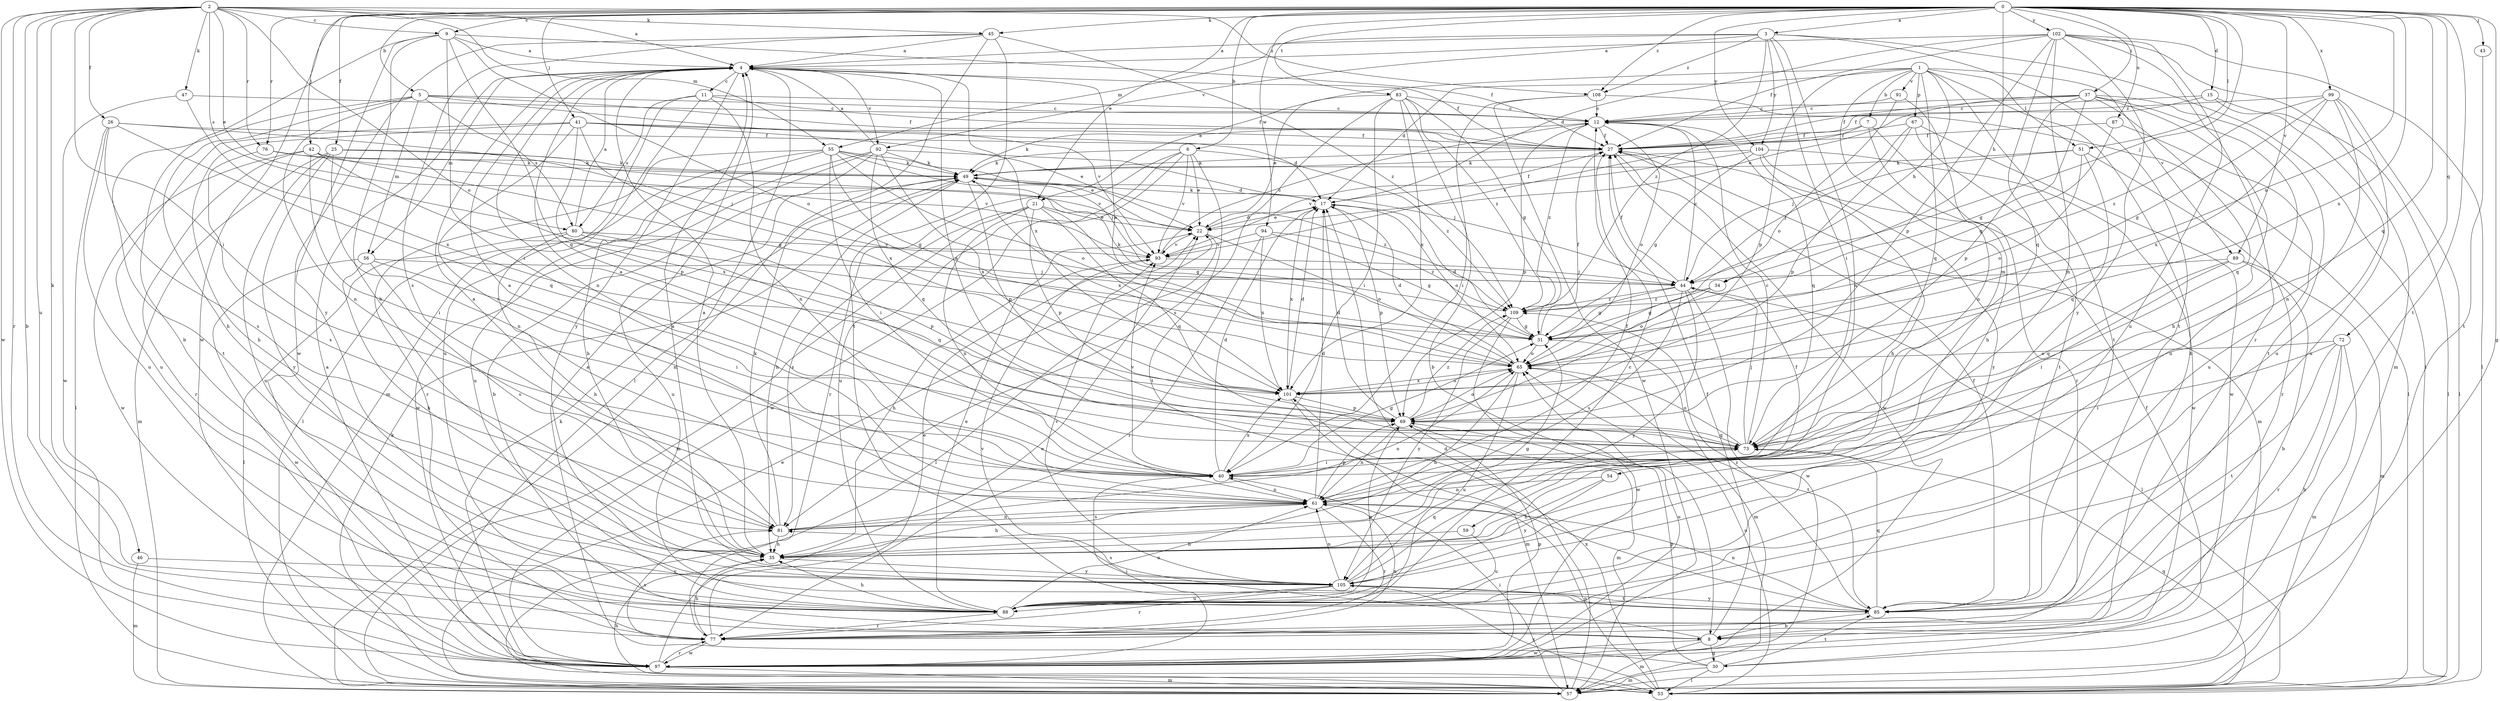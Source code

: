 strict digraph  {
0;
1;
2;
3;
4;
5;
6;
7;
8;
9;
11;
12;
15;
17;
21;
22;
25;
26;
27;
30;
31;
34;
35;
37;
40;
41;
42;
43;
44;
45;
46;
47;
49;
51;
53;
54;
55;
56;
57;
59;
61;
65;
67;
69;
72;
73;
76;
77;
80;
81;
83;
85;
87;
88;
89;
91;
92;
93;
94;
97;
99;
101;
102;
104;
105;
108;
109;
0 -> 3  [label=a];
0 -> 5  [label=b];
0 -> 6  [label=b];
0 -> 9  [label=c];
0 -> 15  [label=d];
0 -> 21  [label=e];
0 -> 25  [label=f];
0 -> 30  [label=g];
0 -> 34  [label=h];
0 -> 37  [label=i];
0 -> 41  [label=j];
0 -> 42  [label=j];
0 -> 43  [label=j];
0 -> 44  [label=j];
0 -> 45  [label=k];
0 -> 51  [label=l];
0 -> 65  [label=o];
0 -> 72  [label=q];
0 -> 73  [label=q];
0 -> 76  [label=r];
0 -> 83  [label=t];
0 -> 85  [label=t];
0 -> 87  [label=u];
0 -> 89  [label=v];
0 -> 94  [label=w];
0 -> 97  [label=w];
0 -> 99  [label=x];
0 -> 101  [label=x];
0 -> 102  [label=y];
0 -> 104  [label=y];
0 -> 108  [label=z];
1 -> 7  [label=b];
1 -> 8  [label=b];
1 -> 17  [label=d];
1 -> 21  [label=e];
1 -> 34  [label=h];
1 -> 51  [label=l];
1 -> 54  [label=m];
1 -> 67  [label=p];
1 -> 69  [label=p];
1 -> 73  [label=q];
1 -> 85  [label=t];
1 -> 89  [label=v];
1 -> 91  [label=v];
2 -> 4  [label=a];
2 -> 8  [label=b];
2 -> 9  [label=c];
2 -> 22  [label=e];
2 -> 26  [label=f];
2 -> 40  [label=i];
2 -> 45  [label=k];
2 -> 46  [label=k];
2 -> 47  [label=k];
2 -> 55  [label=m];
2 -> 65  [label=o];
2 -> 76  [label=r];
2 -> 77  [label=r];
2 -> 80  [label=s];
2 -> 88  [label=u];
2 -> 97  [label=w];
2 -> 108  [label=z];
3 -> 4  [label=a];
3 -> 40  [label=i];
3 -> 53  [label=l];
3 -> 55  [label=m];
3 -> 59  [label=n];
3 -> 85  [label=t];
3 -> 92  [label=v];
3 -> 104  [label=y];
3 -> 108  [label=z];
3 -> 109  [label=z];
4 -> 11  [label=c];
4 -> 27  [label=f];
4 -> 53  [label=l];
4 -> 56  [label=m];
4 -> 61  [label=n];
4 -> 92  [label=v];
4 -> 101  [label=x];
4 -> 105  [label=y];
5 -> 12  [label=c];
5 -> 27  [label=f];
5 -> 35  [label=h];
5 -> 56  [label=m];
5 -> 61  [label=n];
5 -> 80  [label=s];
5 -> 85  [label=t];
5 -> 93  [label=v];
6 -> 22  [label=e];
6 -> 49  [label=k];
6 -> 77  [label=r];
6 -> 85  [label=t];
6 -> 88  [label=u];
6 -> 93  [label=v];
6 -> 97  [label=w];
6 -> 109  [label=z];
7 -> 27  [label=f];
7 -> 35  [label=h];
7 -> 77  [label=r];
7 -> 93  [label=v];
8 -> 27  [label=f];
8 -> 30  [label=g];
8 -> 57  [label=m];
8 -> 93  [label=v];
8 -> 97  [label=w];
9 -> 4  [label=a];
9 -> 8  [label=b];
9 -> 27  [label=f];
9 -> 35  [label=h];
9 -> 40  [label=i];
9 -> 65  [label=o];
9 -> 73  [label=q];
9 -> 105  [label=y];
11 -> 12  [label=c];
11 -> 27  [label=f];
11 -> 57  [label=m];
11 -> 61  [label=n];
11 -> 80  [label=s];
11 -> 88  [label=u];
12 -> 27  [label=f];
12 -> 49  [label=k];
12 -> 65  [label=o];
12 -> 69  [label=p];
12 -> 73  [label=q];
12 -> 109  [label=z];
15 -> 12  [label=c];
15 -> 27  [label=f];
15 -> 53  [label=l];
15 -> 88  [label=u];
17 -> 22  [label=e];
17 -> 27  [label=f];
17 -> 49  [label=k];
17 -> 65  [label=o];
17 -> 69  [label=p];
17 -> 101  [label=x];
21 -> 22  [label=e];
21 -> 31  [label=g];
21 -> 57  [label=m];
21 -> 61  [label=n];
21 -> 69  [label=p];
21 -> 73  [label=q];
21 -> 81  [label=s];
22 -> 17  [label=d];
22 -> 53  [label=l];
22 -> 65  [label=o];
22 -> 93  [label=v];
25 -> 49  [label=k];
25 -> 57  [label=m];
25 -> 61  [label=n];
25 -> 88  [label=u];
25 -> 93  [label=v];
25 -> 105  [label=y];
26 -> 27  [label=f];
26 -> 44  [label=j];
26 -> 53  [label=l];
26 -> 73  [label=q];
26 -> 81  [label=s];
26 -> 88  [label=u];
27 -> 49  [label=k];
27 -> 57  [label=m];
27 -> 97  [label=w];
30 -> 4  [label=a];
30 -> 27  [label=f];
30 -> 53  [label=l];
30 -> 57  [label=m];
30 -> 69  [label=p];
30 -> 85  [label=t];
31 -> 17  [label=d];
31 -> 27  [label=f];
31 -> 57  [label=m];
31 -> 65  [label=o];
34 -> 31  [label=g];
34 -> 65  [label=o];
34 -> 109  [label=z];
35 -> 4  [label=a];
35 -> 31  [label=g];
35 -> 105  [label=y];
37 -> 12  [label=c];
37 -> 22  [label=e];
37 -> 27  [label=f];
37 -> 31  [label=g];
37 -> 35  [label=h];
37 -> 69  [label=p];
37 -> 73  [label=q];
37 -> 85  [label=t];
37 -> 88  [label=u];
40 -> 4  [label=a];
40 -> 17  [label=d];
40 -> 31  [label=g];
40 -> 61  [label=n];
40 -> 93  [label=v];
40 -> 101  [label=x];
41 -> 17  [label=d];
41 -> 22  [label=e];
41 -> 27  [label=f];
41 -> 35  [label=h];
41 -> 40  [label=i];
41 -> 69  [label=p];
41 -> 88  [label=u];
41 -> 101  [label=x];
42 -> 31  [label=g];
42 -> 40  [label=i];
42 -> 49  [label=k];
42 -> 77  [label=r];
42 -> 97  [label=w];
42 -> 101  [label=x];
43 -> 85  [label=t];
44 -> 12  [label=c];
44 -> 27  [label=f];
44 -> 31  [label=g];
44 -> 53  [label=l];
44 -> 81  [label=s];
44 -> 97  [label=w];
44 -> 105  [label=y];
44 -> 109  [label=z];
45 -> 4  [label=a];
45 -> 57  [label=m];
45 -> 81  [label=s];
45 -> 85  [label=t];
45 -> 97  [label=w];
45 -> 109  [label=z];
46 -> 57  [label=m];
46 -> 105  [label=y];
47 -> 12  [label=c];
47 -> 97  [label=w];
47 -> 101  [label=x];
49 -> 17  [label=d];
49 -> 35  [label=h];
49 -> 69  [label=p];
49 -> 88  [label=u];
49 -> 101  [label=x];
49 -> 109  [label=z];
51 -> 44  [label=j];
51 -> 49  [label=k];
51 -> 65  [label=o];
51 -> 73  [label=q];
51 -> 77  [label=r];
53 -> 35  [label=h];
53 -> 49  [label=k];
53 -> 61  [label=n];
53 -> 65  [label=o];
53 -> 73  [label=q];
53 -> 101  [label=x];
53 -> 105  [label=y];
54 -> 35  [label=h];
54 -> 61  [label=n];
54 -> 105  [label=y];
55 -> 22  [label=e];
55 -> 31  [label=g];
55 -> 35  [label=h];
55 -> 40  [label=i];
55 -> 44  [label=j];
55 -> 49  [label=k];
55 -> 53  [label=l];
55 -> 65  [label=o];
55 -> 77  [label=r];
56 -> 35  [label=h];
56 -> 40  [label=i];
56 -> 44  [label=j];
56 -> 81  [label=s];
56 -> 97  [label=w];
57 -> 17  [label=d];
57 -> 22  [label=e];
57 -> 40  [label=i];
59 -> 35  [label=h];
59 -> 88  [label=u];
61 -> 4  [label=a];
61 -> 17  [label=d];
61 -> 27  [label=f];
61 -> 35  [label=h];
61 -> 69  [label=p];
61 -> 77  [label=r];
61 -> 81  [label=s];
65 -> 4  [label=a];
65 -> 17  [label=d];
65 -> 35  [label=h];
65 -> 85  [label=t];
65 -> 88  [label=u];
65 -> 101  [label=x];
67 -> 27  [label=f];
67 -> 44  [label=j];
67 -> 69  [label=p];
67 -> 85  [label=t];
67 -> 97  [label=w];
69 -> 17  [label=d];
69 -> 57  [label=m];
69 -> 61  [label=n];
69 -> 65  [label=o];
69 -> 73  [label=q];
69 -> 109  [label=z];
72 -> 8  [label=b];
72 -> 40  [label=i];
72 -> 57  [label=m];
72 -> 65  [label=o];
72 -> 77  [label=r];
72 -> 85  [label=t];
73 -> 4  [label=a];
73 -> 12  [label=c];
73 -> 40  [label=i];
73 -> 44  [label=j];
73 -> 65  [label=o];
76 -> 49  [label=k];
76 -> 81  [label=s];
76 -> 93  [label=v];
77 -> 22  [label=e];
77 -> 35  [label=h];
77 -> 61  [label=n];
77 -> 81  [label=s];
77 -> 97  [label=w];
80 -> 4  [label=a];
80 -> 35  [label=h];
80 -> 53  [label=l];
80 -> 69  [label=p];
80 -> 73  [label=q];
80 -> 93  [label=v];
81 -> 4  [label=a];
81 -> 35  [label=h];
81 -> 49  [label=k];
81 -> 61  [label=n];
81 -> 65  [label=o];
83 -> 8  [label=b];
83 -> 12  [label=c];
83 -> 22  [label=e];
83 -> 31  [label=g];
83 -> 40  [label=i];
83 -> 81  [label=s];
83 -> 101  [label=x];
83 -> 109  [label=z];
85 -> 8  [label=b];
85 -> 27  [label=f];
85 -> 61  [label=n];
85 -> 73  [label=q];
85 -> 105  [label=y];
85 -> 109  [label=z];
87 -> 27  [label=f];
87 -> 31  [label=g];
87 -> 88  [label=u];
88 -> 12  [label=c];
88 -> 22  [label=e];
88 -> 35  [label=h];
88 -> 61  [label=n];
88 -> 69  [label=p];
88 -> 77  [label=r];
89 -> 8  [label=b];
89 -> 40  [label=i];
89 -> 44  [label=j];
89 -> 57  [label=m];
89 -> 73  [label=q];
91 -> 12  [label=c];
91 -> 61  [label=n];
91 -> 65  [label=o];
92 -> 4  [label=a];
92 -> 8  [label=b];
92 -> 44  [label=j];
92 -> 49  [label=k];
92 -> 73  [label=q];
92 -> 88  [label=u];
92 -> 97  [label=w];
92 -> 101  [label=x];
93 -> 12  [label=c];
93 -> 35  [label=h];
93 -> 44  [label=j];
94 -> 31  [label=g];
94 -> 77  [label=r];
94 -> 93  [label=v];
94 -> 101  [label=x];
94 -> 109  [label=z];
97 -> 4  [label=a];
97 -> 22  [label=e];
97 -> 40  [label=i];
97 -> 49  [label=k];
97 -> 57  [label=m];
97 -> 65  [label=o];
97 -> 69  [label=p];
97 -> 77  [label=r];
99 -> 12  [label=c];
99 -> 31  [label=g];
99 -> 53  [label=l];
99 -> 61  [label=n];
99 -> 88  [label=u];
99 -> 101  [label=x];
99 -> 109  [label=z];
101 -> 17  [label=d];
101 -> 57  [label=m];
101 -> 65  [label=o];
101 -> 69  [label=p];
102 -> 4  [label=a];
102 -> 17  [label=d];
102 -> 27  [label=f];
102 -> 53  [label=l];
102 -> 57  [label=m];
102 -> 61  [label=n];
102 -> 69  [label=p];
102 -> 73  [label=q];
102 -> 77  [label=r];
102 -> 88  [label=u];
102 -> 105  [label=y];
104 -> 31  [label=g];
104 -> 35  [label=h];
104 -> 49  [label=k];
104 -> 93  [label=v];
104 -> 97  [label=w];
104 -> 105  [label=y];
105 -> 4  [label=a];
105 -> 27  [label=f];
105 -> 61  [label=n];
105 -> 73  [label=q];
105 -> 77  [label=r];
105 -> 81  [label=s];
105 -> 85  [label=t];
105 -> 88  [label=u];
105 -> 93  [label=v];
108 -> 12  [label=c];
108 -> 40  [label=i];
108 -> 53  [label=l];
108 -> 97  [label=w];
109 -> 31  [label=g];
109 -> 49  [label=k];
109 -> 97  [label=w];
109 -> 105  [label=y];
}
